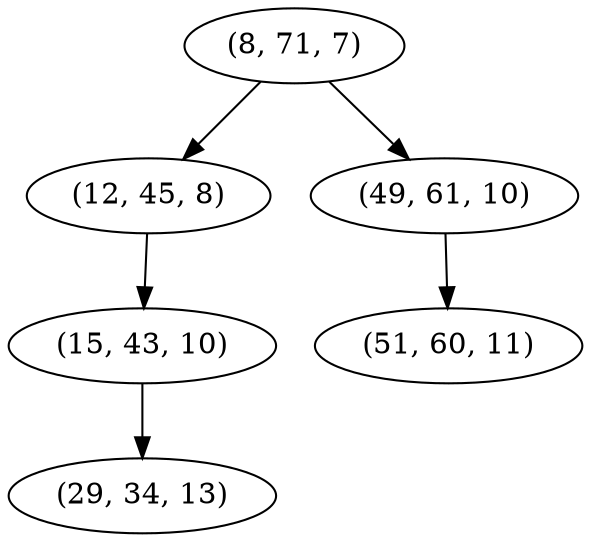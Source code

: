 digraph tree {
    "(8, 71, 7)";
    "(12, 45, 8)";
    "(15, 43, 10)";
    "(29, 34, 13)";
    "(49, 61, 10)";
    "(51, 60, 11)";
    "(8, 71, 7)" -> "(12, 45, 8)";
    "(8, 71, 7)" -> "(49, 61, 10)";
    "(12, 45, 8)" -> "(15, 43, 10)";
    "(15, 43, 10)" -> "(29, 34, 13)";
    "(49, 61, 10)" -> "(51, 60, 11)";
}
